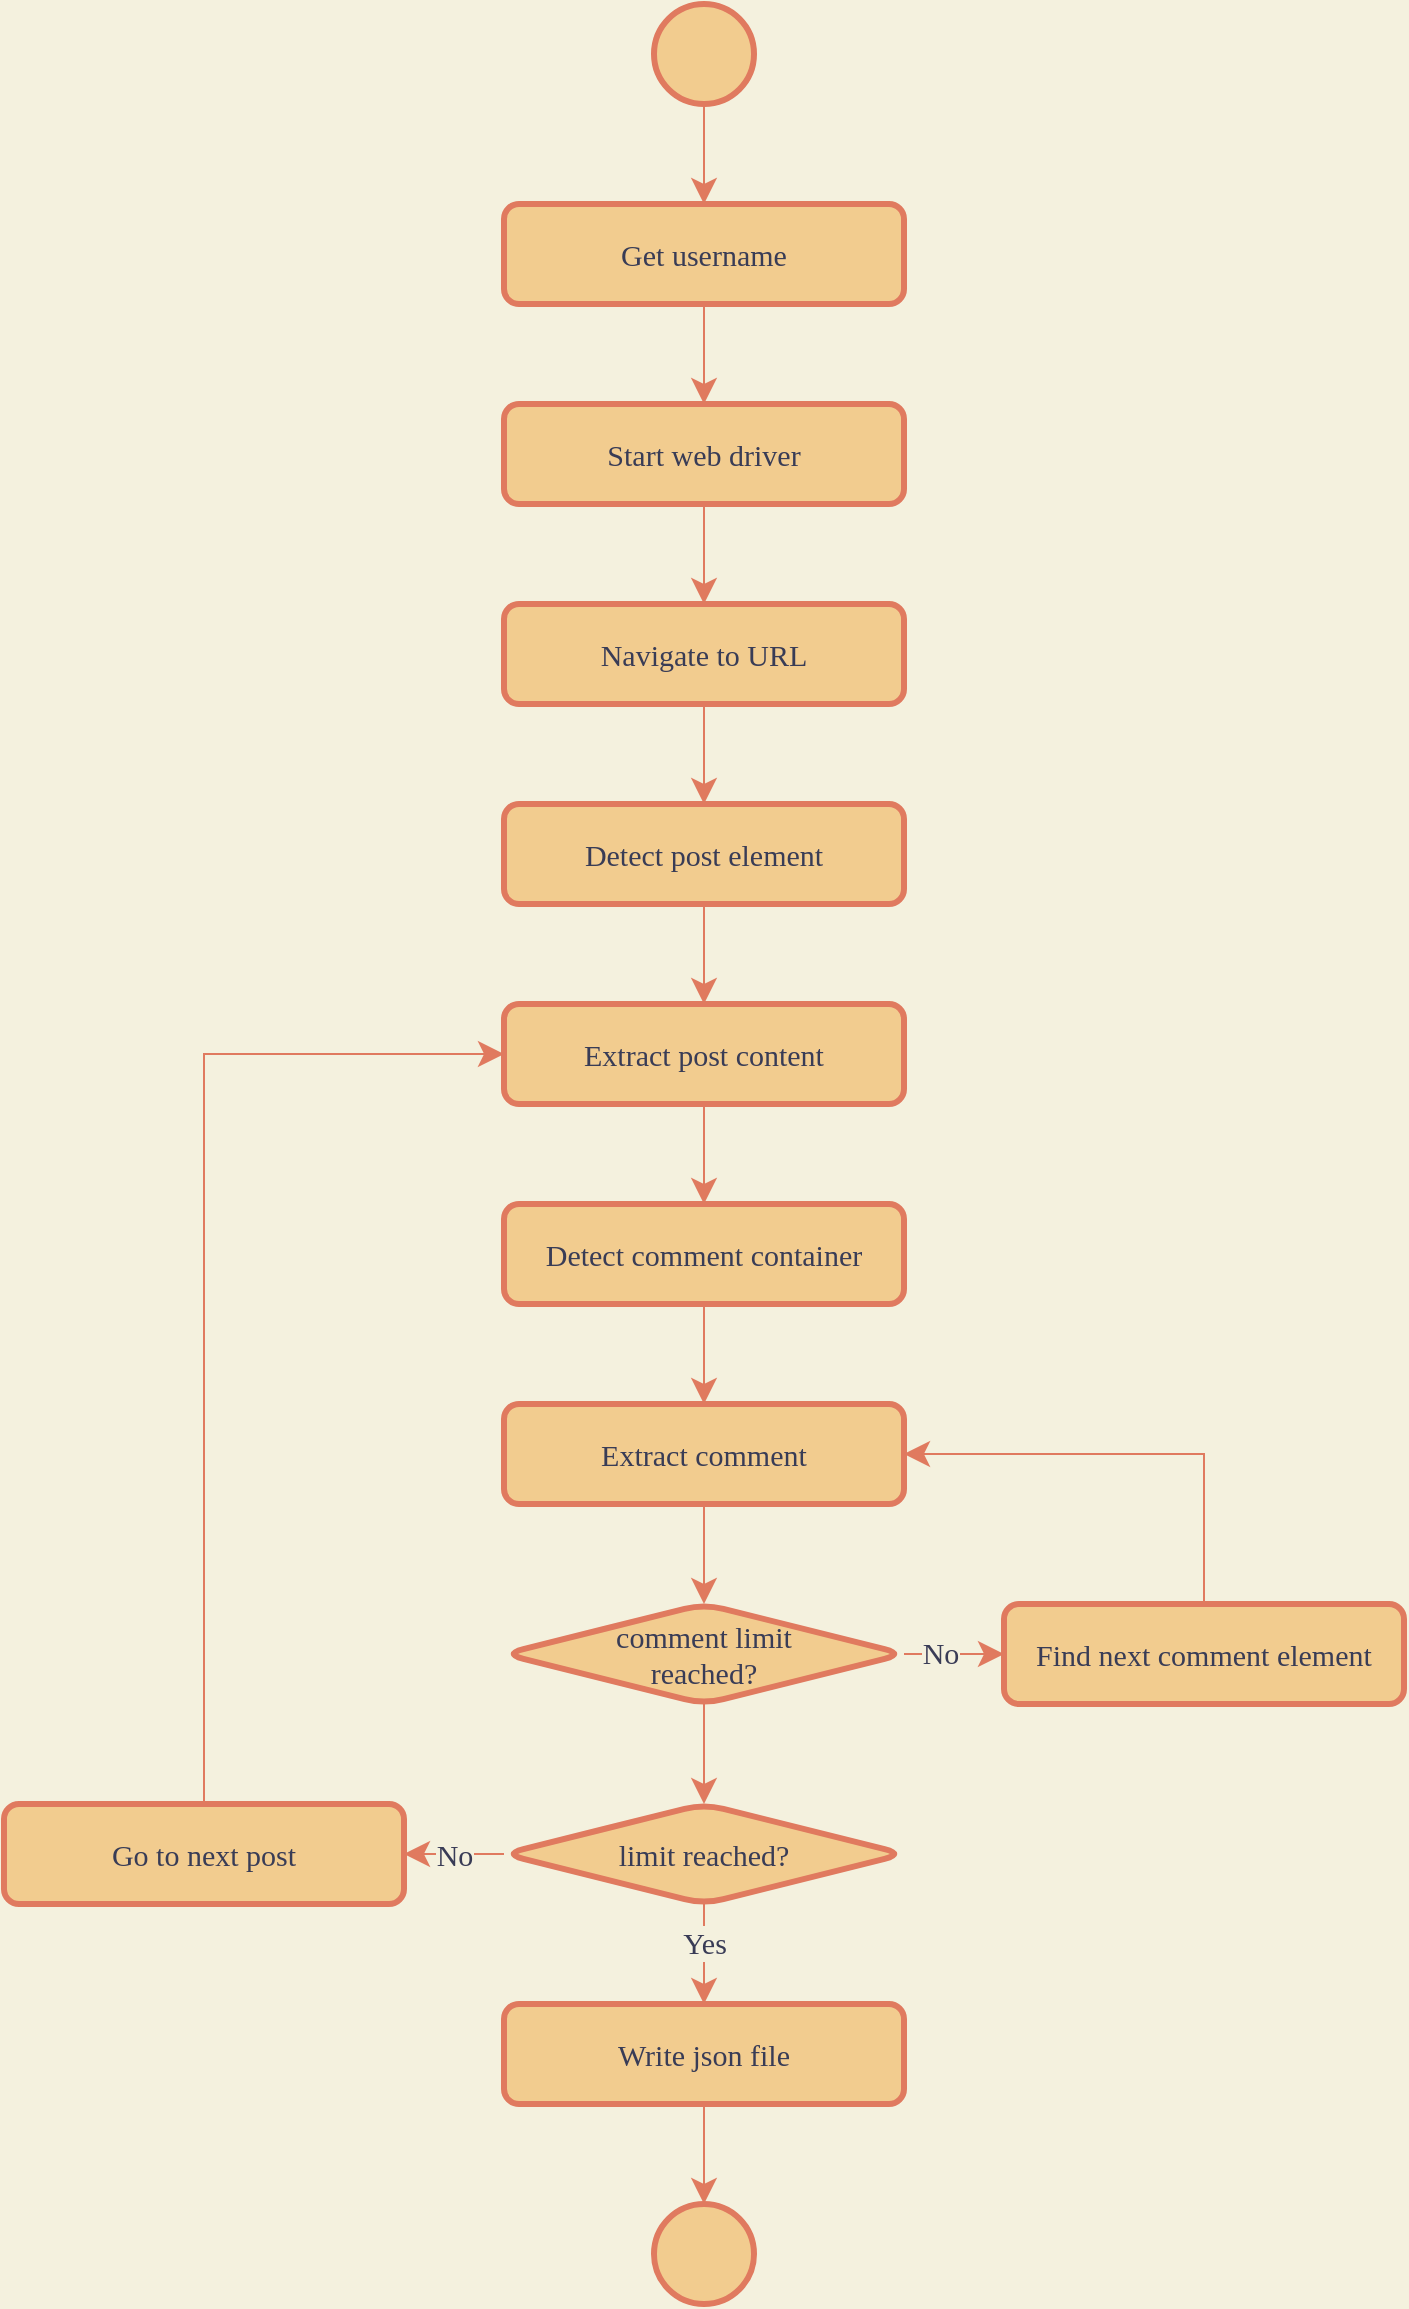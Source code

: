 <mxfile version="14.6.13" type="device"><diagram id="_8h5hbXVbyn_7_kknqpm" name="Page-1"><mxGraphModel dx="1970" dy="1787" grid="1" gridSize="25" guides="1" tooltips="1" connect="1" arrows="1" fold="1" page="0" pageScale="1" pageWidth="1600" pageHeight="1000" background="#F4F1DE" math="0" shadow="0"><root><mxCell id="0"/><mxCell id="1" parent="0"/><mxCell id="HR9VsDH4zvcAbnR4-0zU-5" style="edgeStyle=orthogonalEdgeStyle;rounded=0;orthogonalLoop=1;jettySize=auto;html=1;entryX=0.5;entryY=0;entryDx=0;entryDy=0;endSize=10;startSize=10;labelBackgroundColor=#F4F1DE;strokeColor=#E07A5F;fontColor=#393C56;" parent="1" source="HR9VsDH4zvcAbnR4-0zU-1" target="HR9VsDH4zvcAbnR4-0zU-4" edge="1"><mxGeometry relative="1" as="geometry"/></mxCell><mxCell id="HR9VsDH4zvcAbnR4-0zU-1" value="" style="ellipse;whiteSpace=wrap;html=1;aspect=fixed;fillColor=#F2CC8F;strokeColor=#E07A5F;strokeWidth=3;fontColor=#393C56;" parent="1" vertex="1"><mxGeometry x="775" y="-25" width="50" height="50" as="geometry"/></mxCell><mxCell id="_u05frHOrjACliac4-G4-4" value="" style="edgeStyle=orthogonalEdgeStyle;rounded=0;orthogonalLoop=1;jettySize=auto;html=1;labelBackgroundColor=#F4F1DE;fontFamily=DM sans;fontSize=24;fontColor=#393C56;startSize=10;endSize=10;strokeColor=#E07A5F;" edge="1" parent="1" source="HR9VsDH4zvcAbnR4-0zU-4" target="_u05frHOrjACliac4-G4-3"><mxGeometry relative="1" as="geometry"/></mxCell><mxCell id="HR9VsDH4zvcAbnR4-0zU-4" value="Get username" style="rounded=1;whiteSpace=wrap;html=1;fontSize=15;fontFamily=DM sans;fillColor=#F2CC8F;strokeColor=#E07A5F;strokeWidth=3;fontColor=#393C56;" parent="1" vertex="1"><mxGeometry x="700" y="75" width="200" height="50" as="geometry"/></mxCell><mxCell id="_u05frHOrjACliac4-G4-28" value="" style="edgeStyle=orthogonalEdgeStyle;rounded=0;orthogonalLoop=1;jettySize=auto;html=1;labelBackgroundColor=#F4F1DE;fontFamily=DM sans;fontSize=15;fontColor=#393C56;startSize=10;endSize=10;strokeColor=#E07A5F;" edge="1" parent="1" source="HR9VsDH4zvcAbnR4-0zU-36" target="_u05frHOrjACliac4-G4-27"><mxGeometry relative="1" as="geometry"><Array as="points"><mxPoint x="675" y="900"/><mxPoint x="675" y="900"/></Array></mxGeometry></mxCell><mxCell id="_u05frHOrjACliac4-G4-33" value="No" style="edgeLabel;html=1;align=center;verticalAlign=middle;resizable=0;points=[];fontSize=15;fontFamily=DM sans;fontColor=#393C56;labelBackgroundColor=#F4F1DE;" vertex="1" connectable="0" parent="_u05frHOrjACliac4-G4-28"><mxGeometry x="0.271" y="-1" relative="1" as="geometry"><mxPoint x="7" y="1" as="offset"/></mxGeometry></mxCell><mxCell id="_u05frHOrjACliac4-G4-31" value="" style="edgeStyle=orthogonalEdgeStyle;rounded=0;orthogonalLoop=1;jettySize=auto;html=1;labelBackgroundColor=#F4F1DE;fontFamily=DM sans;fontSize=15;fontColor=#393C56;startSize=10;endSize=10;strokeColor=#E07A5F;" edge="1" parent="1" source="HR9VsDH4zvcAbnR4-0zU-36" target="_u05frHOrjACliac4-G4-30"><mxGeometry relative="1" as="geometry"/></mxCell><mxCell id="_u05frHOrjACliac4-G4-34" value="Yes" style="edgeLabel;html=1;align=center;verticalAlign=middle;resizable=0;points=[];fontSize=15;fontFamily=DM sans;fontColor=#393C56;labelBackgroundColor=#F4F1DE;" vertex="1" connectable="0" parent="_u05frHOrjACliac4-G4-31"><mxGeometry x="-0.26" relative="1" as="geometry"><mxPoint as="offset"/></mxGeometry></mxCell><mxCell id="HR9VsDH4zvcAbnR4-0zU-36" value="limit reached?" style="rhombus;whiteSpace=wrap;html=1;rounded=1;fontFamily=DM sans;fontSize=15;fontColor=#393C56;align=center;fillColor=#F2CC8F;strokeColor=#E07A5F;strokeWidth=3;" parent="1" vertex="1"><mxGeometry x="700" y="875" width="200" height="50" as="geometry"/></mxCell><mxCell id="HR9VsDH4zvcAbnR4-0zU-40" value="" style="ellipse;whiteSpace=wrap;html=1;aspect=fixed;fillColor=#F2CC8F;strokeColor=#E07A5F;strokeWidth=3;fontColor=#393C56;" parent="1" vertex="1"><mxGeometry x="775" y="1075" width="50" height="50" as="geometry"/></mxCell><mxCell id="_u05frHOrjACliac4-G4-10" value="" style="edgeStyle=orthogonalEdgeStyle;rounded=0;orthogonalLoop=1;jettySize=auto;html=1;labelBackgroundColor=#F4F1DE;fontFamily=DM sans;fontSize=24;fontColor=#393C56;startSize=10;endSize=10;strokeColor=#E07A5F;" edge="1" parent="1" source="_u05frHOrjACliac4-G4-3" target="_u05frHOrjACliac4-G4-9"><mxGeometry relative="1" as="geometry"/></mxCell><mxCell id="_u05frHOrjACliac4-G4-3" value="Start web driver" style="rounded=1;whiteSpace=wrap;html=1;fontSize=15;fontFamily=DM sans;fillColor=#F2CC8F;strokeColor=#E07A5F;strokeWidth=3;fontColor=#393C56;" vertex="1" parent="1"><mxGeometry x="700" y="175" width="200" height="50" as="geometry"/></mxCell><mxCell id="_u05frHOrjACliac4-G4-15" value="" style="edgeStyle=orthogonalEdgeStyle;rounded=0;orthogonalLoop=1;jettySize=auto;html=1;labelBackgroundColor=#F4F1DE;fontFamily=DM sans;fontSize=24;fontColor=#393C56;startSize=10;endSize=10;strokeColor=#E07A5F;" edge="1" parent="1" source="_u05frHOrjACliac4-G4-9" target="_u05frHOrjACliac4-G4-14"><mxGeometry relative="1" as="geometry"/></mxCell><mxCell id="_u05frHOrjACliac4-G4-9" value="Navigate to URL" style="rounded=1;whiteSpace=wrap;html=1;fontSize=15;fontFamily=DM sans;fillColor=#F2CC8F;strokeColor=#E07A5F;strokeWidth=3;fontColor=#393C56;" vertex="1" parent="1"><mxGeometry x="700" y="275" width="200" height="50" as="geometry"/></mxCell><mxCell id="_u05frHOrjACliac4-G4-17" value="" style="edgeStyle=orthogonalEdgeStyle;rounded=0;orthogonalLoop=1;jettySize=auto;html=1;labelBackgroundColor=#F4F1DE;fontFamily=DM sans;fontSize=24;fontColor=#393C56;startSize=10;endSize=10;strokeColor=#E07A5F;" edge="1" parent="1" source="_u05frHOrjACliac4-G4-14" target="_u05frHOrjACliac4-G4-16"><mxGeometry relative="1" as="geometry"/></mxCell><mxCell id="_u05frHOrjACliac4-G4-14" value="Detect post element" style="rounded=1;whiteSpace=wrap;html=1;fontSize=15;fontFamily=DM sans;fillColor=#F2CC8F;strokeColor=#E07A5F;strokeWidth=3;fontColor=#393C56;" vertex="1" parent="1"><mxGeometry x="700" y="375" width="200" height="50" as="geometry"/></mxCell><mxCell id="_u05frHOrjACliac4-G4-19" value="" style="edgeStyle=orthogonalEdgeStyle;rounded=0;orthogonalLoop=1;jettySize=auto;html=1;labelBackgroundColor=#F4F1DE;fontFamily=DM sans;fontSize=24;fontColor=#393C56;startSize=10;endSize=10;strokeColor=#E07A5F;" edge="1" parent="1" source="_u05frHOrjACliac4-G4-16" target="_u05frHOrjACliac4-G4-18"><mxGeometry relative="1" as="geometry"/></mxCell><mxCell id="_u05frHOrjACliac4-G4-16" value="Extract post content" style="rounded=1;whiteSpace=wrap;html=1;fontSize=15;fontFamily=DM sans;fillColor=#F2CC8F;strokeColor=#E07A5F;strokeWidth=3;fontColor=#393C56;" vertex="1" parent="1"><mxGeometry x="700" y="475" width="200" height="50" as="geometry"/></mxCell><mxCell id="_u05frHOrjACliac4-G4-21" value="" style="edgeStyle=orthogonalEdgeStyle;rounded=0;orthogonalLoop=1;jettySize=auto;html=1;labelBackgroundColor=#F4F1DE;fontFamily=DM sans;fontSize=24;fontColor=#393C56;startSize=10;endSize=10;strokeColor=#E07A5F;" edge="1" parent="1" source="_u05frHOrjACliac4-G4-18" target="_u05frHOrjACliac4-G4-20"><mxGeometry relative="1" as="geometry"/></mxCell><mxCell id="_u05frHOrjACliac4-G4-18" value="Detect comment container" style="rounded=1;whiteSpace=wrap;html=1;fontSize=15;fontFamily=DM sans;fillColor=#F2CC8F;strokeColor=#E07A5F;strokeWidth=3;fontColor=#393C56;" vertex="1" parent="1"><mxGeometry x="700" y="575" width="200" height="50" as="geometry"/></mxCell><mxCell id="_u05frHOrjACliac4-G4-23" value="" style="edgeStyle=orthogonalEdgeStyle;rounded=0;orthogonalLoop=1;jettySize=auto;html=1;labelBackgroundColor=#F4F1DE;fontFamily=DM sans;fontSize=24;fontColor=#393C56;startSize=10;endSize=10;strokeColor=#E07A5F;" edge="1" parent="1" source="_u05frHOrjACliac4-G4-20" target="_u05frHOrjACliac4-G4-22"><mxGeometry relative="1" as="geometry"/></mxCell><mxCell id="_u05frHOrjACliac4-G4-20" value="Extract comment" style="rounded=1;whiteSpace=wrap;html=1;fontSize=15;fontFamily=DM sans;fillColor=#F2CC8F;strokeColor=#E07A5F;strokeWidth=3;fontColor=#393C56;" vertex="1" parent="1"><mxGeometry x="700" y="675" width="200" height="50" as="geometry"/></mxCell><mxCell id="_u05frHOrjACliac4-G4-25" value="" style="edgeStyle=orthogonalEdgeStyle;rounded=0;orthogonalLoop=1;jettySize=auto;html=1;labelBackgroundColor=#F4F1DE;fontFamily=DM sans;fontSize=24;fontColor=#393C56;startSize=10;endSize=10;strokeColor=#E07A5F;" edge="1" parent="1" source="_u05frHOrjACliac4-G4-22" target="_u05frHOrjACliac4-G4-24"><mxGeometry relative="1" as="geometry"/></mxCell><mxCell id="_u05frHOrjACliac4-G4-26" value="No" style="edgeLabel;html=1;align=center;verticalAlign=middle;resizable=0;points=[];fontSize=15;fontFamily=DM sans;fontColor=#393C56;labelBackgroundColor=#F4F1DE;" vertex="1" connectable="0" parent="_u05frHOrjACliac4-G4-25"><mxGeometry x="-0.291" y="1" relative="1" as="geometry"><mxPoint as="offset"/></mxGeometry></mxCell><mxCell id="_u05frHOrjACliac4-G4-37" value="" style="edgeStyle=orthogonalEdgeStyle;rounded=0;orthogonalLoop=1;jettySize=auto;html=1;labelBackgroundColor=#F4F1DE;fontFamily=DM sans;fontSize=15;fontColor=#393C56;startSize=10;endSize=10;strokeColor=#E07A5F;" edge="1" parent="1" source="_u05frHOrjACliac4-G4-22" target="HR9VsDH4zvcAbnR4-0zU-36"><mxGeometry relative="1" as="geometry"/></mxCell><mxCell id="_u05frHOrjACliac4-G4-22" value="comment limit &lt;br&gt;reached?" style="rhombus;whiteSpace=wrap;html=1;rounded=1;fontFamily=DM sans;fontSize=15;fontColor=#393C56;align=center;fillColor=#F2CC8F;strokeColor=#E07A5F;strokeWidth=3;" vertex="1" parent="1"><mxGeometry x="700" y="775" width="200" height="50" as="geometry"/></mxCell><mxCell id="_u05frHOrjACliac4-G4-36" style="edgeStyle=orthogonalEdgeStyle;rounded=0;orthogonalLoop=1;jettySize=auto;html=1;entryX=1;entryY=0.5;entryDx=0;entryDy=0;labelBackgroundColor=#F4F1DE;fontFamily=DM sans;fontSize=15;fontColor=#393C56;startSize=10;endSize=10;strokeColor=#E07A5F;" edge="1" parent="1" source="_u05frHOrjACliac4-G4-24" target="_u05frHOrjACliac4-G4-20"><mxGeometry relative="1" as="geometry"><Array as="points"><mxPoint x="1050" y="700"/></Array></mxGeometry></mxCell><mxCell id="_u05frHOrjACliac4-G4-24" value="Find next comment element" style="rounded=1;whiteSpace=wrap;html=1;fontSize=15;fontFamily=DM sans;fillColor=#F2CC8F;strokeColor=#E07A5F;strokeWidth=3;fontColor=#393C56;" vertex="1" parent="1"><mxGeometry x="950" y="775" width="200" height="50" as="geometry"/></mxCell><mxCell id="_u05frHOrjACliac4-G4-29" style="edgeStyle=orthogonalEdgeStyle;rounded=0;orthogonalLoop=1;jettySize=auto;html=1;entryX=0;entryY=0.5;entryDx=0;entryDy=0;labelBackgroundColor=#F4F1DE;fontFamily=DM sans;fontSize=15;fontColor=#393C56;startSize=10;endSize=10;strokeColor=#E07A5F;exitX=0.5;exitY=0;exitDx=0;exitDy=0;" edge="1" parent="1" source="_u05frHOrjACliac4-G4-27" target="_u05frHOrjACliac4-G4-16"><mxGeometry relative="1" as="geometry"><Array as="points"><mxPoint x="550" y="500"/></Array></mxGeometry></mxCell><mxCell id="_u05frHOrjACliac4-G4-27" value="Go to next post" style="rounded=1;whiteSpace=wrap;html=1;fontSize=15;fontFamily=DM sans;fillColor=#F2CC8F;strokeColor=#E07A5F;strokeWidth=3;fontColor=#393C56;" vertex="1" parent="1"><mxGeometry x="450" y="875" width="200" height="50" as="geometry"/></mxCell><mxCell id="_u05frHOrjACliac4-G4-35" value="" style="edgeStyle=orthogonalEdgeStyle;rounded=0;orthogonalLoop=1;jettySize=auto;html=1;labelBackgroundColor=#F4F1DE;fontFamily=DM sans;fontSize=15;fontColor=#393C56;startSize=10;endSize=10;strokeColor=#E07A5F;" edge="1" parent="1" source="_u05frHOrjACliac4-G4-30" target="HR9VsDH4zvcAbnR4-0zU-40"><mxGeometry relative="1" as="geometry"/></mxCell><mxCell id="_u05frHOrjACliac4-G4-30" value="Write json file" style="rounded=1;whiteSpace=wrap;html=1;fontSize=15;fontFamily=DM sans;fillColor=#F2CC8F;strokeColor=#E07A5F;strokeWidth=3;fontColor=#393C56;" vertex="1" parent="1"><mxGeometry x="700" y="975" width="200" height="50" as="geometry"/></mxCell></root></mxGraphModel></diagram></mxfile>